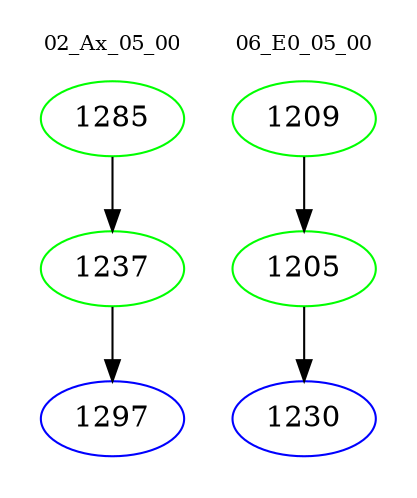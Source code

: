 digraph{
subgraph cluster_0 {
color = white
label = "02_Ax_05_00";
fontsize=10;
T0_1285 [label="1285", color="green"]
T0_1285 -> T0_1237 [color="black"]
T0_1237 [label="1237", color="green"]
T0_1237 -> T0_1297 [color="black"]
T0_1297 [label="1297", color="blue"]
}
subgraph cluster_1 {
color = white
label = "06_E0_05_00";
fontsize=10;
T1_1209 [label="1209", color="green"]
T1_1209 -> T1_1205 [color="black"]
T1_1205 [label="1205", color="green"]
T1_1205 -> T1_1230 [color="black"]
T1_1230 [label="1230", color="blue"]
}
}
